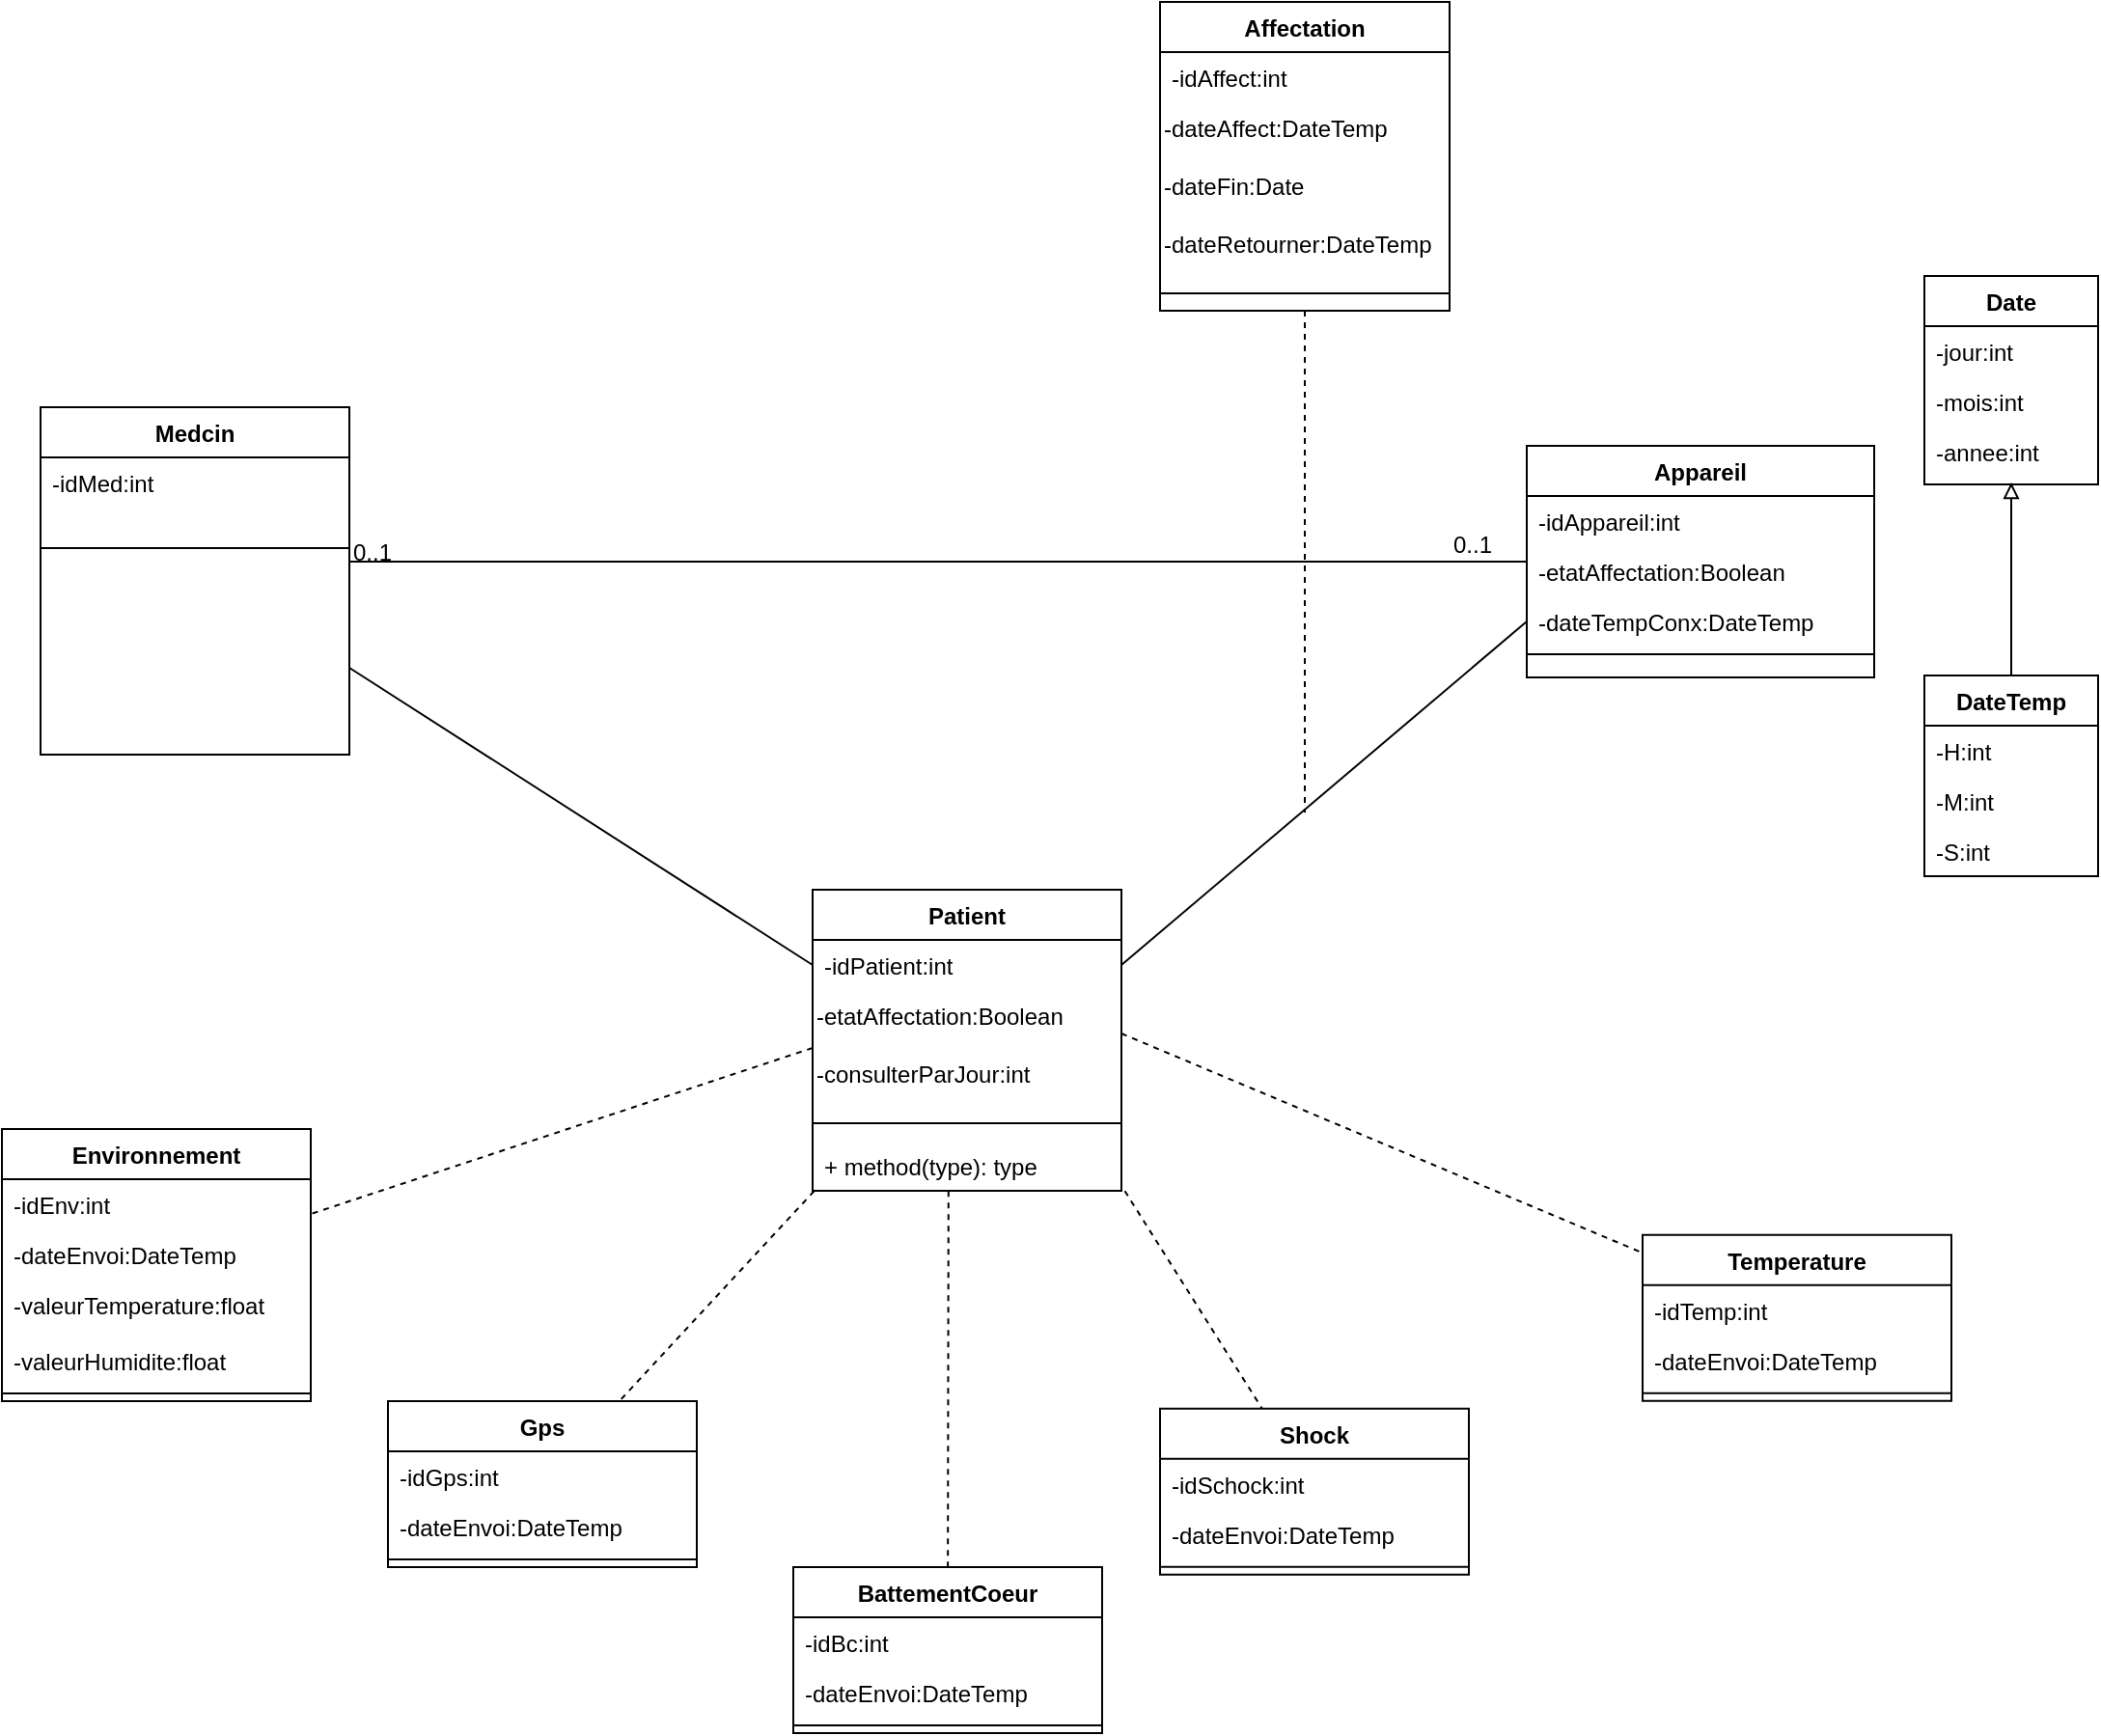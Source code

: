 <mxfile version="20.7.4" type="github">
  <diagram id="C5RBs43oDa-KdzZeNtuy" name="Page-1">
    <mxGraphModel dx="1590" dy="1003" grid="1" gridSize="10" guides="1" tooltips="1" connect="1" arrows="1" fold="1" page="1" pageScale="1" pageWidth="1200" pageHeight="1200" math="0" shadow="0">
      <root>
        <mxCell id="WIyWlLk6GJQsqaUBKTNV-0" />
        <mxCell id="WIyWlLk6GJQsqaUBKTNV-1" parent="WIyWlLk6GJQsqaUBKTNV-0" />
        <mxCell id="zkfFHV4jXpPFQw0GAbJ--0" value="Medcin" style="swimlane;fontStyle=1;align=center;verticalAlign=top;childLayout=stackLayout;horizontal=1;startSize=26;horizontalStack=0;resizeParent=1;resizeLast=0;collapsible=1;marginBottom=0;rounded=0;shadow=0;strokeWidth=1;" parent="WIyWlLk6GJQsqaUBKTNV-1" vertex="1">
          <mxGeometry x="90" y="330" width="160" height="180" as="geometry">
            <mxRectangle x="230" y="140" width="160" height="26" as="alternateBounds" />
          </mxGeometry>
        </mxCell>
        <mxCell id="zkfFHV4jXpPFQw0GAbJ--1" value="-idMed:int&#xa;" style="text;align=left;verticalAlign=top;spacingLeft=4;spacingRight=4;overflow=hidden;rotatable=0;points=[[0,0.5],[1,0.5]];portConstraint=eastwest;" parent="zkfFHV4jXpPFQw0GAbJ--0" vertex="1">
          <mxGeometry y="26" width="160" height="26" as="geometry" />
        </mxCell>
        <mxCell id="zkfFHV4jXpPFQw0GAbJ--4" value="" style="line;html=1;strokeWidth=1;align=left;verticalAlign=middle;spacingTop=-1;spacingLeft=3;spacingRight=3;rotatable=0;labelPosition=right;points=[];portConstraint=eastwest;" parent="zkfFHV4jXpPFQw0GAbJ--0" vertex="1">
          <mxGeometry y="52" width="160" height="42" as="geometry" />
        </mxCell>
        <mxCell id="zkfFHV4jXpPFQw0GAbJ--17" value="Appareil" style="swimlane;fontStyle=1;align=center;verticalAlign=top;childLayout=stackLayout;horizontal=1;startSize=26;horizontalStack=0;resizeParent=1;resizeLast=0;collapsible=1;marginBottom=0;rounded=0;shadow=0;strokeWidth=1;" parent="WIyWlLk6GJQsqaUBKTNV-1" vertex="1">
          <mxGeometry x="860" y="350" width="180" height="120" as="geometry">
            <mxRectangle x="550" y="140" width="160" height="26" as="alternateBounds" />
          </mxGeometry>
        </mxCell>
        <mxCell id="zkfFHV4jXpPFQw0GAbJ--20" value="-idAppareil:int" style="text;align=left;verticalAlign=top;spacingLeft=4;spacingRight=4;overflow=hidden;rotatable=0;points=[[0,0.5],[1,0.5]];portConstraint=eastwest;rounded=0;shadow=0;html=0;" parent="zkfFHV4jXpPFQw0GAbJ--17" vertex="1">
          <mxGeometry y="26" width="180" height="26" as="geometry" />
        </mxCell>
        <mxCell id="zkfFHV4jXpPFQw0GAbJ--21" value="-etatAffectation:Boolean" style="text;align=left;verticalAlign=top;spacingLeft=4;spacingRight=4;overflow=hidden;rotatable=0;points=[[0,0.5],[1,0.5]];portConstraint=eastwest;rounded=0;shadow=0;html=0;" parent="zkfFHV4jXpPFQw0GAbJ--17" vertex="1">
          <mxGeometry y="52" width="180" height="26" as="geometry" />
        </mxCell>
        <mxCell id="zkfFHV4jXpPFQw0GAbJ--22" value="-dateTempConx:DateTemp" style="text;align=left;verticalAlign=top;spacingLeft=4;spacingRight=4;overflow=hidden;rotatable=0;points=[[0,0.5],[1,0.5]];portConstraint=eastwest;rounded=0;shadow=0;html=0;" parent="zkfFHV4jXpPFQw0GAbJ--17" vertex="1">
          <mxGeometry y="78" width="180" height="26" as="geometry" />
        </mxCell>
        <mxCell id="zkfFHV4jXpPFQw0GAbJ--23" value="" style="line;html=1;strokeWidth=1;align=left;verticalAlign=middle;spacingTop=-1;spacingLeft=3;spacingRight=3;rotatable=0;labelPosition=right;points=[];portConstraint=eastwest;" parent="zkfFHV4jXpPFQw0GAbJ--17" vertex="1">
          <mxGeometry y="104" width="180" height="8" as="geometry" />
        </mxCell>
        <mxCell id="zkfFHV4jXpPFQw0GAbJ--26" value="" style="endArrow=none;shadow=0;strokeWidth=1;rounded=0;endFill=0;elbow=vertical;startArrow=none;startFill=0;" parent="WIyWlLk6GJQsqaUBKTNV-1" target="zkfFHV4jXpPFQw0GAbJ--17" edge="1">
          <mxGeometry x="0.5" y="41" relative="1" as="geometry">
            <mxPoint x="250" y="410" as="sourcePoint" />
            <mxPoint x="920" y="402" as="targetPoint" />
            <mxPoint x="-40" y="32" as="offset" />
          </mxGeometry>
        </mxCell>
        <mxCell id="zkfFHV4jXpPFQw0GAbJ--27" value="0..1" style="resizable=0;align=left;verticalAlign=bottom;labelBackgroundColor=none;fontSize=12;" parent="zkfFHV4jXpPFQw0GAbJ--26" connectable="0" vertex="1">
          <mxGeometry x="-1" relative="1" as="geometry">
            <mxPoint y="4" as="offset" />
          </mxGeometry>
        </mxCell>
        <mxCell id="Skbbb8CCbyP5ibG20lvN-1" value="0..1" style="resizable=0;align=left;verticalAlign=bottom;labelBackgroundColor=none;fontSize=12;" connectable="0" vertex="1" parent="WIyWlLk6GJQsqaUBKTNV-1">
          <mxGeometry x="820.0" y="410.001" as="geometry" />
        </mxCell>
        <mxCell id="Skbbb8CCbyP5ibG20lvN-67" style="edgeStyle=none;orthogonalLoop=1;jettySize=auto;html=1;entryX=0;entryY=0.5;entryDx=0;entryDy=0;strokeColor=default;startArrow=none;startFill=0;endArrow=none;endFill=0;exitX=1;exitY=0.5;exitDx=0;exitDy=0;" edge="1" parent="WIyWlLk6GJQsqaUBKTNV-1" source="Skbbb8CCbyP5ibG20lvN-11" target="zkfFHV4jXpPFQw0GAbJ--22">
          <mxGeometry relative="1" as="geometry" />
        </mxCell>
        <mxCell id="Skbbb8CCbyP5ibG20lvN-10" value="Patient" style="swimlane;fontStyle=1;align=center;verticalAlign=top;childLayout=stackLayout;horizontal=1;startSize=26;horizontalStack=0;resizeParent=1;resizeParentMax=0;resizeLast=0;collapsible=1;marginBottom=0;" vertex="1" parent="WIyWlLk6GJQsqaUBKTNV-1">
          <mxGeometry x="490" y="580" width="160" height="156" as="geometry" />
        </mxCell>
        <mxCell id="Skbbb8CCbyP5ibG20lvN-11" value="-idPatient:int&#xa;" style="text;strokeColor=none;fillColor=none;align=left;verticalAlign=top;spacingLeft=4;spacingRight=4;overflow=hidden;rotatable=0;points=[[0,0.5],[1,0.5]];portConstraint=eastwest;" vertex="1" parent="Skbbb8CCbyP5ibG20lvN-10">
          <mxGeometry y="26" width="160" height="26" as="geometry" />
        </mxCell>
        <mxCell id="Skbbb8CCbyP5ibG20lvN-16" value="-etatAffectation:Boolean" style="text;strokeColor=none;align=left;fillColor=none;html=1;verticalAlign=top;whiteSpace=wrap;rounded=0;" vertex="1" parent="Skbbb8CCbyP5ibG20lvN-10">
          <mxGeometry y="52" width="160" height="30" as="geometry" />
        </mxCell>
        <mxCell id="Skbbb8CCbyP5ibG20lvN-17" value="-consulterParJour:int" style="text;strokeColor=none;align=left;fillColor=none;html=1;verticalAlign=top;whiteSpace=wrap;rounded=0;" vertex="1" parent="Skbbb8CCbyP5ibG20lvN-10">
          <mxGeometry y="82" width="160" height="30" as="geometry" />
        </mxCell>
        <mxCell id="Skbbb8CCbyP5ibG20lvN-12" value="" style="line;strokeWidth=1;fillColor=none;align=left;verticalAlign=middle;spacingTop=-1;spacingLeft=3;spacingRight=3;rotatable=0;labelPosition=right;points=[];portConstraint=eastwest;strokeColor=inherit;" vertex="1" parent="Skbbb8CCbyP5ibG20lvN-10">
          <mxGeometry y="112" width="160" height="18" as="geometry" />
        </mxCell>
        <mxCell id="Skbbb8CCbyP5ibG20lvN-13" value="+ method(type): type" style="text;strokeColor=none;fillColor=none;align=left;verticalAlign=top;spacingLeft=4;spacingRight=4;overflow=hidden;rotatable=0;points=[[0,0.5],[1,0.5]];portConstraint=eastwest;" vertex="1" parent="Skbbb8CCbyP5ibG20lvN-10">
          <mxGeometry y="130" width="160" height="26" as="geometry" />
        </mxCell>
        <mxCell id="Skbbb8CCbyP5ibG20lvN-14" style="orthogonalLoop=1;jettySize=auto;html=1;entryX=0;entryY=0.5;entryDx=0;entryDy=0;strokeColor=default;startArrow=none;startFill=0;endArrow=none;endFill=0;exitX=1;exitY=0.75;exitDx=0;exitDy=0;" edge="1" parent="WIyWlLk6GJQsqaUBKTNV-1" source="zkfFHV4jXpPFQw0GAbJ--0" target="Skbbb8CCbyP5ibG20lvN-11">
          <mxGeometry relative="1" as="geometry">
            <mxPoint x="180" y="670" as="sourcePoint" />
            <mxPoint x="490" y="470" as="targetPoint" />
            <Array as="points" />
          </mxGeometry>
        </mxCell>
        <mxCell id="Skbbb8CCbyP5ibG20lvN-69" style="edgeStyle=none;orthogonalLoop=1;jettySize=auto;html=1;strokeColor=default;startArrow=none;startFill=0;endArrow=none;endFill=0;dashed=1;" edge="1" parent="WIyWlLk6GJQsqaUBKTNV-1" source="Skbbb8CCbyP5ibG20lvN-18">
          <mxGeometry relative="1" as="geometry">
            <mxPoint x="745" y="540" as="targetPoint" />
          </mxGeometry>
        </mxCell>
        <mxCell id="Skbbb8CCbyP5ibG20lvN-18" value="Affectation" style="swimlane;fontStyle=1;align=center;verticalAlign=top;childLayout=stackLayout;horizontal=1;startSize=26;horizontalStack=0;resizeParent=1;resizeParentMax=0;resizeLast=0;collapsible=1;marginBottom=0;" vertex="1" parent="WIyWlLk6GJQsqaUBKTNV-1">
          <mxGeometry x="670" y="120" width="150" height="160" as="geometry" />
        </mxCell>
        <mxCell id="Skbbb8CCbyP5ibG20lvN-19" value="-idAffect:int&#xa;" style="text;strokeColor=none;fillColor=none;align=left;verticalAlign=top;spacingLeft=4;spacingRight=4;overflow=hidden;rotatable=0;points=[[0,0.5],[1,0.5]];portConstraint=eastwest;" vertex="1" parent="Skbbb8CCbyP5ibG20lvN-18">
          <mxGeometry y="26" width="150" height="26" as="geometry" />
        </mxCell>
        <mxCell id="Skbbb8CCbyP5ibG20lvN-20" value="&lt;div align=&quot;left&quot;&gt;-dateAffect:DateTemp&lt;/div&gt;" style="text;strokeColor=none;align=left;fillColor=none;html=1;verticalAlign=top;whiteSpace=wrap;rounded=0;" vertex="1" parent="Skbbb8CCbyP5ibG20lvN-18">
          <mxGeometry y="52" width="150" height="30" as="geometry" />
        </mxCell>
        <mxCell id="Skbbb8CCbyP5ibG20lvN-21" value="-dateFin:Date" style="text;strokeColor=none;align=left;fillColor=none;html=1;verticalAlign=top;whiteSpace=wrap;rounded=0;" vertex="1" parent="Skbbb8CCbyP5ibG20lvN-18">
          <mxGeometry y="82" width="150" height="30" as="geometry" />
        </mxCell>
        <mxCell id="Skbbb8CCbyP5ibG20lvN-24" value="&lt;div&gt;-dateRetourner:DateTemp&lt;/div&gt;" style="text;strokeColor=none;align=left;fillColor=none;html=1;verticalAlign=top;whiteSpace=wrap;rounded=0;" vertex="1" parent="Skbbb8CCbyP5ibG20lvN-18">
          <mxGeometry y="112" width="150" height="30" as="geometry" />
        </mxCell>
        <mxCell id="Skbbb8CCbyP5ibG20lvN-22" value="" style="line;strokeWidth=1;fillColor=none;align=left;verticalAlign=middle;spacingTop=-1;spacingLeft=3;spacingRight=3;rotatable=0;labelPosition=right;points=[];portConstraint=eastwest;strokeColor=inherit;" vertex="1" parent="Skbbb8CCbyP5ibG20lvN-18">
          <mxGeometry y="142" width="150" height="18" as="geometry" />
        </mxCell>
        <mxCell id="Skbbb8CCbyP5ibG20lvN-39" value="Date" style="swimlane;fontStyle=1;align=center;verticalAlign=top;childLayout=stackLayout;horizontal=1;startSize=26;horizontalStack=0;resizeParent=1;resizeLast=0;collapsible=1;marginBottom=0;rounded=0;shadow=0;strokeWidth=1;" vertex="1" parent="WIyWlLk6GJQsqaUBKTNV-1">
          <mxGeometry x="1066" y="262" width="90" height="108" as="geometry">
            <mxRectangle x="550" y="140" width="160" height="26" as="alternateBounds" />
          </mxGeometry>
        </mxCell>
        <mxCell id="Skbbb8CCbyP5ibG20lvN-40" value="-jour:int" style="text;align=left;verticalAlign=top;spacingLeft=4;spacingRight=4;overflow=hidden;rotatable=0;points=[[0,0.5],[1,0.5]];portConstraint=eastwest;rounded=0;shadow=0;html=0;" vertex="1" parent="Skbbb8CCbyP5ibG20lvN-39">
          <mxGeometry y="26" width="90" height="26" as="geometry" />
        </mxCell>
        <mxCell id="Skbbb8CCbyP5ibG20lvN-41" value="-mois:int" style="text;align=left;verticalAlign=top;spacingLeft=4;spacingRight=4;overflow=hidden;rotatable=0;points=[[0,0.5],[1,0.5]];portConstraint=eastwest;rounded=0;shadow=0;html=0;" vertex="1" parent="Skbbb8CCbyP5ibG20lvN-39">
          <mxGeometry y="52" width="90" height="26" as="geometry" />
        </mxCell>
        <mxCell id="Skbbb8CCbyP5ibG20lvN-42" value="-annee:int" style="text;align=left;verticalAlign=top;spacingLeft=4;spacingRight=4;overflow=hidden;rotatable=0;points=[[0,0.5],[1,0.5]];portConstraint=eastwest;rounded=0;shadow=0;html=0;" vertex="1" parent="Skbbb8CCbyP5ibG20lvN-39">
          <mxGeometry y="78" width="90" height="26" as="geometry" />
        </mxCell>
        <mxCell id="Skbbb8CCbyP5ibG20lvN-59" style="edgeStyle=none;orthogonalLoop=1;jettySize=auto;html=1;strokeColor=default;startArrow=none;startFill=0;endArrow=block;endFill=0;" edge="1" parent="WIyWlLk6GJQsqaUBKTNV-1" source="Skbbb8CCbyP5ibG20lvN-53">
          <mxGeometry relative="1" as="geometry">
            <mxPoint x="1111" y="369" as="targetPoint" />
          </mxGeometry>
        </mxCell>
        <mxCell id="Skbbb8CCbyP5ibG20lvN-53" value="DateTemp" style="swimlane;fontStyle=1;align=center;verticalAlign=top;childLayout=stackLayout;horizontal=1;startSize=26;horizontalStack=0;resizeParent=1;resizeLast=0;collapsible=1;marginBottom=0;rounded=0;shadow=0;strokeWidth=1;" vertex="1" parent="WIyWlLk6GJQsqaUBKTNV-1">
          <mxGeometry x="1066" y="469" width="90" height="104" as="geometry">
            <mxRectangle x="550" y="140" width="160" height="26" as="alternateBounds" />
          </mxGeometry>
        </mxCell>
        <mxCell id="Skbbb8CCbyP5ibG20lvN-54" value="-H:int" style="text;align=left;verticalAlign=top;spacingLeft=4;spacingRight=4;overflow=hidden;rotatable=0;points=[[0,0.5],[1,0.5]];portConstraint=eastwest;rounded=0;shadow=0;html=0;" vertex="1" parent="Skbbb8CCbyP5ibG20lvN-53">
          <mxGeometry y="26" width="90" height="26" as="geometry" />
        </mxCell>
        <mxCell id="Skbbb8CCbyP5ibG20lvN-55" value="-M:int" style="text;align=left;verticalAlign=top;spacingLeft=4;spacingRight=4;overflow=hidden;rotatable=0;points=[[0,0.5],[1,0.5]];portConstraint=eastwest;rounded=0;shadow=0;html=0;" vertex="1" parent="Skbbb8CCbyP5ibG20lvN-53">
          <mxGeometry y="52" width="90" height="26" as="geometry" />
        </mxCell>
        <mxCell id="Skbbb8CCbyP5ibG20lvN-57" value="-S:int" style="text;align=left;verticalAlign=top;spacingLeft=4;spacingRight=4;overflow=hidden;rotatable=0;points=[[0,0.5],[1,0.5]];portConstraint=eastwest;rounded=0;shadow=0;html=0;" vertex="1" parent="Skbbb8CCbyP5ibG20lvN-53">
          <mxGeometry y="78" width="90" height="26" as="geometry" />
        </mxCell>
        <mxCell id="Skbbb8CCbyP5ibG20lvN-72" style="edgeStyle=none;orthogonalLoop=1;jettySize=auto;html=1;dashed=1;strokeColor=default;startArrow=none;startFill=0;endArrow=none;endFill=0;exitX=0.005;exitY=1.005;exitDx=0;exitDy=0;exitPerimeter=0;" edge="1" parent="WIyWlLk6GJQsqaUBKTNV-1" source="Skbbb8CCbyP5ibG20lvN-13" target="Skbbb8CCbyP5ibG20lvN-73">
          <mxGeometry relative="1" as="geometry">
            <mxPoint x="350" y="890" as="targetPoint" />
          </mxGeometry>
        </mxCell>
        <mxCell id="Skbbb8CCbyP5ibG20lvN-73" value="Gps" style="swimlane;fontStyle=1;align=center;verticalAlign=top;childLayout=stackLayout;horizontal=1;startSize=26;horizontalStack=0;resizeParent=1;resizeParentMax=0;resizeLast=0;collapsible=1;marginBottom=0;" vertex="1" parent="WIyWlLk6GJQsqaUBKTNV-1">
          <mxGeometry x="270" y="845" width="160" height="86" as="geometry" />
        </mxCell>
        <mxCell id="Skbbb8CCbyP5ibG20lvN-74" value="-idGps:int" style="text;strokeColor=none;fillColor=none;align=left;verticalAlign=top;spacingLeft=4;spacingRight=4;overflow=hidden;rotatable=0;points=[[0,0.5],[1,0.5]];portConstraint=eastwest;" vertex="1" parent="Skbbb8CCbyP5ibG20lvN-73">
          <mxGeometry y="26" width="160" height="26" as="geometry" />
        </mxCell>
        <mxCell id="Skbbb8CCbyP5ibG20lvN-89" value="-dateEnvoi:DateTemp" style="text;strokeColor=none;fillColor=none;align=left;verticalAlign=top;spacingLeft=4;spacingRight=4;overflow=hidden;rotatable=0;points=[[0,0.5],[1,0.5]];portConstraint=eastwest;" vertex="1" parent="Skbbb8CCbyP5ibG20lvN-73">
          <mxGeometry y="52" width="160" height="26" as="geometry" />
        </mxCell>
        <mxCell id="Skbbb8CCbyP5ibG20lvN-75" value="" style="line;strokeWidth=1;fillColor=none;align=left;verticalAlign=middle;spacingTop=-1;spacingLeft=3;spacingRight=3;rotatable=0;labelPosition=right;points=[];portConstraint=eastwest;strokeColor=inherit;" vertex="1" parent="Skbbb8CCbyP5ibG20lvN-73">
          <mxGeometry y="78" width="160" height="8" as="geometry" />
        </mxCell>
        <mxCell id="Skbbb8CCbyP5ibG20lvN-81" style="edgeStyle=none;orthogonalLoop=1;jettySize=auto;html=1;dashed=1;strokeColor=default;startArrow=none;startFill=0;endArrow=none;endFill=0;exitX=0;exitY=0;exitDx=0;exitDy=0;" edge="1" target="Skbbb8CCbyP5ibG20lvN-82" parent="WIyWlLk6GJQsqaUBKTNV-1" source="Skbbb8CCbyP5ibG20lvN-17">
          <mxGeometry relative="1" as="geometry">
            <mxPoint x="150" y="749" as="targetPoint" />
            <mxPoint x="355.143" y="595" as="sourcePoint" />
          </mxGeometry>
        </mxCell>
        <mxCell id="Skbbb8CCbyP5ibG20lvN-82" value="Environnement" style="swimlane;fontStyle=1;align=center;verticalAlign=top;childLayout=stackLayout;horizontal=1;startSize=26;horizontalStack=0;resizeParent=1;resizeParentMax=0;resizeLast=0;collapsible=1;marginBottom=0;" vertex="1" parent="WIyWlLk6GJQsqaUBKTNV-1">
          <mxGeometry x="70" y="704" width="160" height="141" as="geometry" />
        </mxCell>
        <mxCell id="Skbbb8CCbyP5ibG20lvN-83" value="-idEnv:int" style="text;strokeColor=none;fillColor=none;align=left;verticalAlign=top;spacingLeft=4;spacingRight=4;overflow=hidden;rotatable=0;points=[[0,0.5],[1,0.5]];portConstraint=eastwest;" vertex="1" parent="Skbbb8CCbyP5ibG20lvN-82">
          <mxGeometry y="26" width="160" height="26" as="geometry" />
        </mxCell>
        <mxCell id="Skbbb8CCbyP5ibG20lvN-84" value="-dateEnvoi:DateTemp" style="text;strokeColor=none;fillColor=none;align=left;verticalAlign=top;spacingLeft=4;spacingRight=4;overflow=hidden;rotatable=0;points=[[0,0.5],[1,0.5]];portConstraint=eastwest;" vertex="1" parent="Skbbb8CCbyP5ibG20lvN-82">
          <mxGeometry y="52" width="160" height="26" as="geometry" />
        </mxCell>
        <mxCell id="Skbbb8CCbyP5ibG20lvN-85" value="-valeurTemperature:float" style="text;strokeColor=none;fillColor=none;align=left;verticalAlign=top;spacingLeft=4;spacingRight=4;overflow=hidden;rotatable=0;points=[[0,0.5],[1,0.5]];portConstraint=eastwest;" vertex="1" parent="Skbbb8CCbyP5ibG20lvN-82">
          <mxGeometry y="78" width="160" height="29" as="geometry" />
        </mxCell>
        <mxCell id="Skbbb8CCbyP5ibG20lvN-86" value="-valeurHumidite:float" style="text;strokeColor=none;fillColor=none;align=left;verticalAlign=top;spacingLeft=4;spacingRight=4;overflow=hidden;rotatable=0;points=[[0,0.5],[1,0.5]];portConstraint=eastwest;" vertex="1" parent="Skbbb8CCbyP5ibG20lvN-82">
          <mxGeometry y="107" width="160" height="26" as="geometry" />
        </mxCell>
        <mxCell id="Skbbb8CCbyP5ibG20lvN-87" value="" style="line;strokeWidth=1;fillColor=none;align=left;verticalAlign=middle;spacingTop=-1;spacingLeft=3;spacingRight=3;rotatable=0;labelPosition=right;points=[];portConstraint=eastwest;strokeColor=inherit;" vertex="1" parent="Skbbb8CCbyP5ibG20lvN-82">
          <mxGeometry y="133" width="160" height="8" as="geometry" />
        </mxCell>
        <mxCell id="Skbbb8CCbyP5ibG20lvN-90" style="edgeStyle=none;orthogonalLoop=1;jettySize=auto;html=1;dashed=1;strokeColor=default;startArrow=none;startFill=0;endArrow=none;endFill=0;exitX=0.44;exitY=1.005;exitDx=0;exitDy=0;exitPerimeter=0;" edge="1" target="Skbbb8CCbyP5ibG20lvN-91" parent="WIyWlLk6GJQsqaUBKTNV-1" source="Skbbb8CCbyP5ibG20lvN-13">
          <mxGeometry relative="1" as="geometry">
            <mxPoint x="590" y="918.87" as="targetPoint" />
            <mxPoint x="730.8" y="765" as="sourcePoint" />
          </mxGeometry>
        </mxCell>
        <mxCell id="Skbbb8CCbyP5ibG20lvN-91" value="BattementCoeur" style="swimlane;fontStyle=1;align=center;verticalAlign=top;childLayout=stackLayout;horizontal=1;startSize=26;horizontalStack=0;resizeParent=1;resizeParentMax=0;resizeLast=0;collapsible=1;marginBottom=0;" vertex="1" parent="WIyWlLk6GJQsqaUBKTNV-1">
          <mxGeometry x="480" y="931.0" width="160" height="86" as="geometry" />
        </mxCell>
        <mxCell id="Skbbb8CCbyP5ibG20lvN-92" value="-idBc:int" style="text;strokeColor=none;fillColor=none;align=left;verticalAlign=top;spacingLeft=4;spacingRight=4;overflow=hidden;rotatable=0;points=[[0,0.5],[1,0.5]];portConstraint=eastwest;" vertex="1" parent="Skbbb8CCbyP5ibG20lvN-91">
          <mxGeometry y="26" width="160" height="26" as="geometry" />
        </mxCell>
        <mxCell id="Skbbb8CCbyP5ibG20lvN-93" value="-dateEnvoi:DateTemp" style="text;strokeColor=none;fillColor=none;align=left;verticalAlign=top;spacingLeft=4;spacingRight=4;overflow=hidden;rotatable=0;points=[[0,0.5],[1,0.5]];portConstraint=eastwest;" vertex="1" parent="Skbbb8CCbyP5ibG20lvN-91">
          <mxGeometry y="52" width="160" height="26" as="geometry" />
        </mxCell>
        <mxCell id="Skbbb8CCbyP5ibG20lvN-94" value="" style="line;strokeWidth=1;fillColor=none;align=left;verticalAlign=middle;spacingTop=-1;spacingLeft=3;spacingRight=3;rotatable=0;labelPosition=right;points=[];portConstraint=eastwest;strokeColor=inherit;" vertex="1" parent="Skbbb8CCbyP5ibG20lvN-91">
          <mxGeometry y="78" width="160" height="8" as="geometry" />
        </mxCell>
        <mxCell id="Skbbb8CCbyP5ibG20lvN-95" style="edgeStyle=none;orthogonalLoop=1;jettySize=auto;html=1;dashed=1;strokeColor=default;startArrow=none;startFill=0;endArrow=none;endFill=0;exitX=1.011;exitY=1.005;exitDx=0;exitDy=0;exitPerimeter=0;" edge="1" target="Skbbb8CCbyP5ibG20lvN-96" parent="WIyWlLk6GJQsqaUBKTNV-1" source="Skbbb8CCbyP5ibG20lvN-13">
          <mxGeometry relative="1" as="geometry">
            <mxPoint x="750" y="893.87" as="targetPoint" />
            <mxPoint x="890.8" y="740" as="sourcePoint" />
          </mxGeometry>
        </mxCell>
        <mxCell id="Skbbb8CCbyP5ibG20lvN-96" value="Shock" style="swimlane;fontStyle=1;align=center;verticalAlign=top;childLayout=stackLayout;horizontal=1;startSize=26;horizontalStack=0;resizeParent=1;resizeParentMax=0;resizeLast=0;collapsible=1;marginBottom=0;" vertex="1" parent="WIyWlLk6GJQsqaUBKTNV-1">
          <mxGeometry x="670" y="848.87" width="160" height="86" as="geometry" />
        </mxCell>
        <mxCell id="Skbbb8CCbyP5ibG20lvN-97" value="-idSchock:int" style="text;strokeColor=none;fillColor=none;align=left;verticalAlign=top;spacingLeft=4;spacingRight=4;overflow=hidden;rotatable=0;points=[[0,0.5],[1,0.5]];portConstraint=eastwest;" vertex="1" parent="Skbbb8CCbyP5ibG20lvN-96">
          <mxGeometry y="26" width="160" height="26" as="geometry" />
        </mxCell>
        <mxCell id="Skbbb8CCbyP5ibG20lvN-98" value="-dateEnvoi:DateTemp" style="text;strokeColor=none;fillColor=none;align=left;verticalAlign=top;spacingLeft=4;spacingRight=4;overflow=hidden;rotatable=0;points=[[0,0.5],[1,0.5]];portConstraint=eastwest;" vertex="1" parent="Skbbb8CCbyP5ibG20lvN-96">
          <mxGeometry y="52" width="160" height="26" as="geometry" />
        </mxCell>
        <mxCell id="Skbbb8CCbyP5ibG20lvN-99" value="" style="line;strokeWidth=1;fillColor=none;align=left;verticalAlign=middle;spacingTop=-1;spacingLeft=3;spacingRight=3;rotatable=0;labelPosition=right;points=[];portConstraint=eastwest;strokeColor=inherit;" vertex="1" parent="Skbbb8CCbyP5ibG20lvN-96">
          <mxGeometry y="78" width="160" height="8" as="geometry" />
        </mxCell>
        <mxCell id="Skbbb8CCbyP5ibG20lvN-100" style="edgeStyle=none;orthogonalLoop=1;jettySize=auto;html=1;dashed=1;strokeColor=default;startArrow=none;startFill=0;endArrow=none;endFill=0;exitX=1;exitY=0.75;exitDx=0;exitDy=0;" edge="1" target="Skbbb8CCbyP5ibG20lvN-101" parent="WIyWlLk6GJQsqaUBKTNV-1" source="Skbbb8CCbyP5ibG20lvN-16">
          <mxGeometry relative="1" as="geometry">
            <mxPoint x="1000" y="803.87" as="targetPoint" />
            <mxPoint x="670" y="660" as="sourcePoint" />
          </mxGeometry>
        </mxCell>
        <mxCell id="Skbbb8CCbyP5ibG20lvN-101" value="Temperature" style="swimlane;fontStyle=1;align=center;verticalAlign=top;childLayout=stackLayout;horizontal=1;startSize=26;horizontalStack=0;resizeParent=1;resizeParentMax=0;resizeLast=0;collapsible=1;marginBottom=0;" vertex="1" parent="WIyWlLk6GJQsqaUBKTNV-1">
          <mxGeometry x="920" y="758.87" width="160" height="86" as="geometry" />
        </mxCell>
        <mxCell id="Skbbb8CCbyP5ibG20lvN-102" value="-idTemp:int" style="text;strokeColor=none;fillColor=none;align=left;verticalAlign=top;spacingLeft=4;spacingRight=4;overflow=hidden;rotatable=0;points=[[0,0.5],[1,0.5]];portConstraint=eastwest;" vertex="1" parent="Skbbb8CCbyP5ibG20lvN-101">
          <mxGeometry y="26" width="160" height="26" as="geometry" />
        </mxCell>
        <mxCell id="Skbbb8CCbyP5ibG20lvN-103" value="-dateEnvoi:DateTemp" style="text;strokeColor=none;fillColor=none;align=left;verticalAlign=top;spacingLeft=4;spacingRight=4;overflow=hidden;rotatable=0;points=[[0,0.5],[1,0.5]];portConstraint=eastwest;" vertex="1" parent="Skbbb8CCbyP5ibG20lvN-101">
          <mxGeometry y="52" width="160" height="26" as="geometry" />
        </mxCell>
        <mxCell id="Skbbb8CCbyP5ibG20lvN-104" value="" style="line;strokeWidth=1;fillColor=none;align=left;verticalAlign=middle;spacingTop=-1;spacingLeft=3;spacingRight=3;rotatable=0;labelPosition=right;points=[];portConstraint=eastwest;strokeColor=inherit;" vertex="1" parent="Skbbb8CCbyP5ibG20lvN-101">
          <mxGeometry y="78" width="160" height="8" as="geometry" />
        </mxCell>
      </root>
    </mxGraphModel>
  </diagram>
</mxfile>
